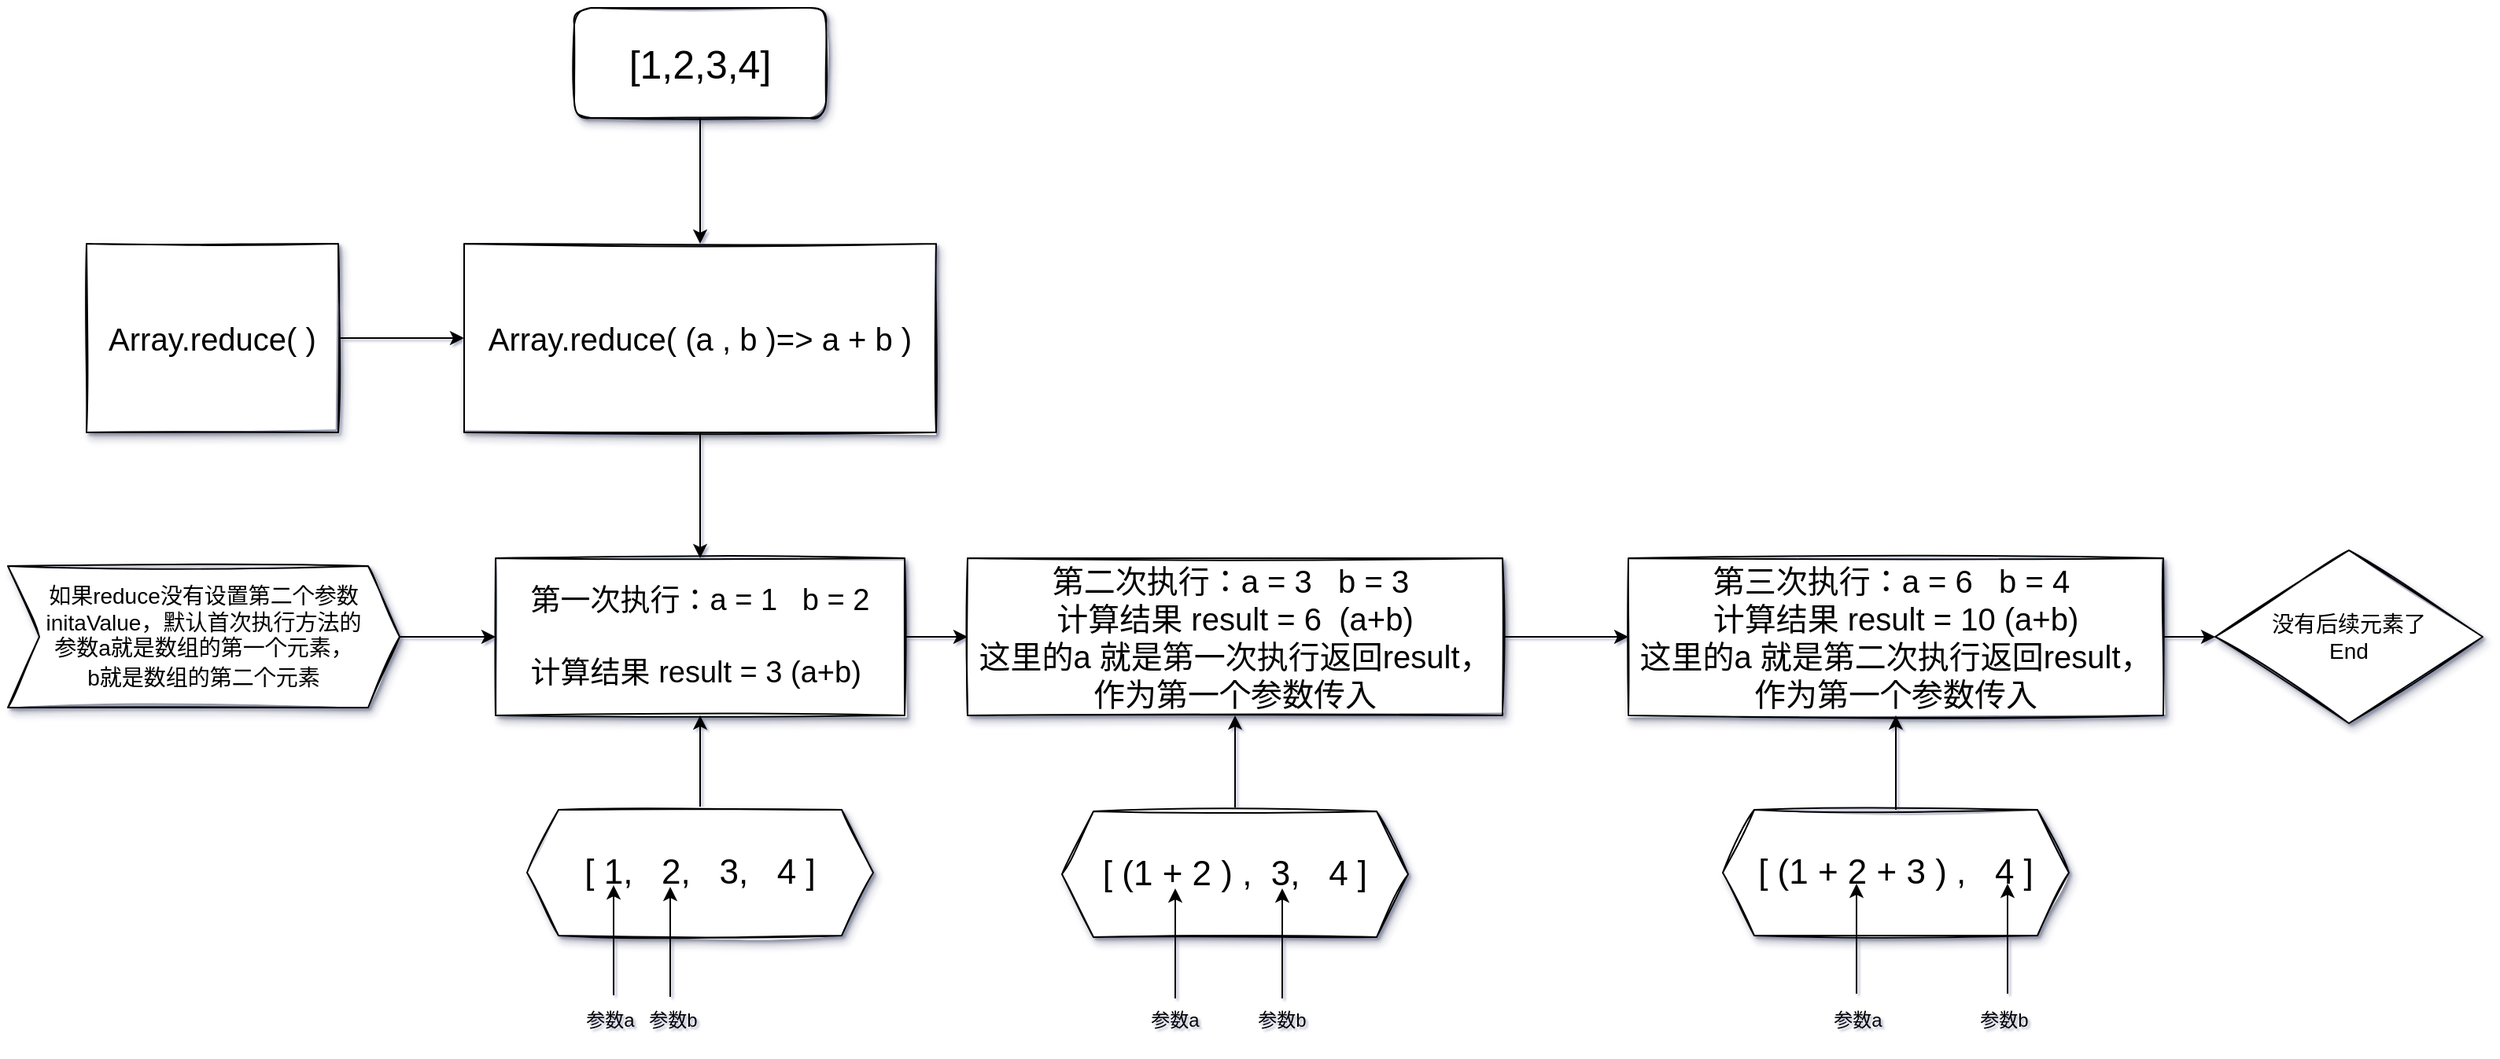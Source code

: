 <mxfile version="20.2.7" type="device"><diagram id="giXYprauO1NAkrxYGsyf" name="第 1 页"><mxGraphModel dx="946" dy="602" grid="0" gridSize="10" guides="1" tooltips="1" connect="1" arrows="1" fold="1" page="1" pageScale="1" pageWidth="1600" pageHeight="1200" background="none" math="0" shadow="1"><root><mxCell id="0"/><mxCell id="1" parent="0"/><mxCell id="M-DD6esMJHqpm5iRY7S0-5" value="" style="edgeStyle=orthogonalEdgeStyle;rounded=0;orthogonalLoop=1;jettySize=auto;html=1;fontSize=16;" parent="1" source="M-DD6esMJHqpm5iRY7S0-1" target="M-DD6esMJHqpm5iRY7S0-4" edge="1"><mxGeometry relative="1" as="geometry"/></mxCell><mxCell id="M-DD6esMJHqpm5iRY7S0-1" value="&lt;font style=&quot;font-size: 20px;&quot;&gt;Array.reduce( )&lt;/font&gt;" style="rounded=0;whiteSpace=wrap;html=1;sketch=1;shadow=1;" parent="1" vertex="1"><mxGeometry x="80" y="320" width="160" height="120" as="geometry"/></mxCell><mxCell id="M-DD6esMJHqpm5iRY7S0-6" value="" style="edgeStyle=orthogonalEdgeStyle;rounded=0;orthogonalLoop=1;jettySize=auto;html=1;fontSize=16;" parent="1" source="M-DD6esMJHqpm5iRY7S0-2" target="M-DD6esMJHqpm5iRY7S0-4" edge="1"><mxGeometry relative="1" as="geometry"/></mxCell><mxCell id="M-DD6esMJHqpm5iRY7S0-2" value="&lt;font style=&quot;font-size: 25px;&quot;&gt;[1,2,3,4]&lt;/font&gt;" style="rounded=1;whiteSpace=wrap;html=1;shadow=1;sketch=1;fontSize=16;" parent="1" vertex="1"><mxGeometry x="390" y="170" width="160" height="70" as="geometry"/></mxCell><mxCell id="M-DD6esMJHqpm5iRY7S0-8" value="" style="edgeStyle=orthogonalEdgeStyle;rounded=0;orthogonalLoop=1;jettySize=auto;html=1;fontSize=16;" parent="1" source="M-DD6esMJHqpm5iRY7S0-4" target="M-DD6esMJHqpm5iRY7S0-7" edge="1"><mxGeometry relative="1" as="geometry"/></mxCell><mxCell id="M-DD6esMJHqpm5iRY7S0-4" value="&lt;font style=&quot;font-size: 20px;&quot;&gt;Array.reduce( (a , b )=&amp;gt; a + b )&lt;/font&gt;" style="rounded=0;whiteSpace=wrap;html=1;sketch=1;shadow=1;" parent="1" vertex="1"><mxGeometry x="320" y="320" width="300" height="120" as="geometry"/></mxCell><mxCell id="M-DD6esMJHqpm5iRY7S0-10" value="" style="edgeStyle=orthogonalEdgeStyle;rounded=0;orthogonalLoop=1;jettySize=auto;html=1;fontSize=16;" parent="1" source="M-DD6esMJHqpm5iRY7S0-7" target="M-DD6esMJHqpm5iRY7S0-9" edge="1"><mxGeometry relative="1" as="geometry"/></mxCell><mxCell id="M-DD6esMJHqpm5iRY7S0-7" value="&lt;div style=&quot;font-size: 19px;&quot;&gt;&lt;span style=&quot;background-color: initial;&quot;&gt;&lt;font style=&quot;font-size: 19px;&quot;&gt;第一次执行：a = 1&amp;nbsp; &amp;nbsp;b = 2&lt;/font&gt;&lt;/span&gt;&lt;/div&gt;&lt;div style=&quot;font-size: 19px;&quot;&gt;&lt;span style=&quot;background-color: initial;&quot;&gt;&lt;font style=&quot;font-size: 19px;&quot;&gt;&lt;br&gt;&amp;nbsp; &amp;nbsp;计算结果 result = 3 (a+b)&amp;nbsp; &amp;nbsp;&amp;nbsp;&lt;/font&gt;&lt;/span&gt;&lt;/div&gt;" style="whiteSpace=wrap;html=1;rounded=0;sketch=1;shadow=1;align=center;verticalAlign=middle;" parent="1" vertex="1"><mxGeometry x="340" y="520" width="260" height="100" as="geometry"/></mxCell><mxCell id="M-DD6esMJHqpm5iRY7S0-27" value="" style="edgeStyle=orthogonalEdgeStyle;rounded=0;orthogonalLoop=1;jettySize=auto;html=1;fontSize=12;" parent="1" source="M-DD6esMJHqpm5iRY7S0-9" target="M-DD6esMJHqpm5iRY7S0-26" edge="1"><mxGeometry relative="1" as="geometry"/></mxCell><mxCell id="M-DD6esMJHqpm5iRY7S0-9" value="&lt;blockquote style=&quot;margin: 0 0 0 40px; border: none; padding: 0px;&quot;&gt;&lt;/blockquote&gt;&lt;span style=&quot;background-color: initial; font-size: 20px;&quot;&gt;&lt;font style=&quot;font-size: 20px;&quot;&gt;&lt;div style=&quot;&quot;&gt;&lt;br&gt;&lt;/div&gt;&lt;div style=&quot;&quot;&gt;&lt;span style=&quot;background-color: initial;&quot;&gt;第二次执行：a = 3&amp;nbsp; &amp;nbsp;b = 3&amp;nbsp;&lt;/span&gt;&lt;/div&gt;&lt;div style=&quot;&quot;&gt;计算结果 result = 6&amp;nbsp; (a+b)&lt;/div&gt;&lt;div style=&quot;&quot;&gt;这里的a 就是第一次执行返回result，作为第一个参数传入&lt;span style=&quot;background-color: initial;&quot;&gt;&lt;br&gt;&lt;/span&gt;&lt;/div&gt;&lt;/font&gt;&lt;/span&gt;&lt;div style=&quot;font-size: 20px;&quot;&gt;&lt;span style=&quot;background-color: initial;&quot;&gt;&lt;div style=&quot;&quot;&gt;&lt;span style=&quot;background-color: initial;&quot;&gt;&lt;font style=&quot;font-size: 20px;&quot;&gt;&amp;nbsp;&amp;nbsp;&lt;/font&gt;&lt;/span&gt;&lt;/div&gt;&lt;/span&gt;&lt;/div&gt;" style="whiteSpace=wrap;html=1;rounded=0;sketch=1;shadow=1;align=center;verticalAlign=middle;" parent="1" vertex="1"><mxGeometry x="640" y="520" width="340" height="100" as="geometry"/></mxCell><mxCell id="M-DD6esMJHqpm5iRY7S0-14" value="" style="edgeStyle=orthogonalEdgeStyle;rounded=0;orthogonalLoop=1;jettySize=auto;html=1;fontSize=16;" parent="1" source="M-DD6esMJHqpm5iRY7S0-13" target="M-DD6esMJHqpm5iRY7S0-7" edge="1"><mxGeometry relative="1" as="geometry"/></mxCell><mxCell id="M-DD6esMJHqpm5iRY7S0-13" value="&lt;font style=&quot;font-size: 22px;&quot;&gt;[ 1,&amp;nbsp; &amp;nbsp;2,&amp;nbsp; &amp;nbsp;3,&amp;nbsp; &amp;nbsp;4 ]&lt;/font&gt;" style="shape=hexagon;perimeter=hexagonPerimeter2;whiteSpace=wrap;html=1;fixedSize=1;shadow=1;sketch=1;fontSize=16;" parent="1" vertex="1"><mxGeometry x="360" y="680" width="220" height="80" as="geometry"/></mxCell><mxCell id="M-DD6esMJHqpm5iRY7S0-15" value="" style="endArrow=classic;html=1;rounded=0;fontSize=16;" parent="1" edge="1"><mxGeometry width="50" height="50" relative="1" as="geometry"><mxPoint x="415" y="798" as="sourcePoint"/><mxPoint x="415" y="728" as="targetPoint"/></mxGeometry></mxCell><mxCell id="M-DD6esMJHqpm5iRY7S0-16" value="" style="endArrow=classic;html=1;rounded=0;fontSize=16;" parent="1" edge="1"><mxGeometry width="50" height="50" relative="1" as="geometry"><mxPoint x="451" y="799" as="sourcePoint"/><mxPoint x="451" y="729" as="targetPoint"/></mxGeometry></mxCell><mxCell id="M-DD6esMJHqpm5iRY7S0-17" value="&lt;font style=&quot;font-size: 12px;&quot;&gt;参数a&lt;/font&gt;" style="text;html=1;strokeColor=none;fillColor=none;align=center;verticalAlign=middle;whiteSpace=wrap;rounded=0;shadow=1;sketch=1;fontSize=16;" parent="1" vertex="1"><mxGeometry x="383" y="797" width="60" height="30" as="geometry"/></mxCell><mxCell id="M-DD6esMJHqpm5iRY7S0-18" value="&lt;font style=&quot;font-size: 12px;&quot;&gt;参数b&lt;/font&gt;" style="text;html=1;strokeColor=none;fillColor=none;align=center;verticalAlign=middle;whiteSpace=wrap;rounded=0;shadow=1;sketch=1;fontSize=16;" parent="1" vertex="1"><mxGeometry x="423" y="797" width="60" height="30" as="geometry"/></mxCell><mxCell id="M-DD6esMJHqpm5iRY7S0-30" value="" style="edgeStyle=orthogonalEdgeStyle;rounded=0;orthogonalLoop=1;jettySize=auto;html=1;fontSize=12;" parent="1" source="M-DD6esMJHqpm5iRY7S0-20" target="M-DD6esMJHqpm5iRY7S0-9" edge="1"><mxGeometry relative="1" as="geometry"/></mxCell><mxCell id="M-DD6esMJHqpm5iRY7S0-20" value="&lt;font style=&quot;font-size: 22px;&quot;&gt;[ (1 + 2 ) ,&amp;nbsp; 3,&amp;nbsp; &amp;nbsp;4 ]&lt;/font&gt;" style="shape=hexagon;perimeter=hexagonPerimeter2;whiteSpace=wrap;html=1;fixedSize=1;shadow=1;sketch=1;fontSize=16;" parent="1" vertex="1"><mxGeometry x="700" y="681" width="220" height="80" as="geometry"/></mxCell><mxCell id="M-DD6esMJHqpm5iRY7S0-22" value="" style="endArrow=classic;html=1;rounded=0;fontSize=16;" parent="1" edge="1"><mxGeometry width="50" height="50" relative="1" as="geometry"><mxPoint x="772" y="800" as="sourcePoint"/><mxPoint x="772" y="730" as="targetPoint"/></mxGeometry></mxCell><mxCell id="M-DD6esMJHqpm5iRY7S0-23" value="" style="endArrow=classic;html=1;rounded=0;fontSize=16;" parent="1" edge="1"><mxGeometry width="50" height="50" relative="1" as="geometry"><mxPoint x="840" y="800" as="sourcePoint"/><mxPoint x="840" y="730" as="targetPoint"/></mxGeometry></mxCell><mxCell id="M-DD6esMJHqpm5iRY7S0-24" value="&lt;font style=&quot;font-size: 12px;&quot;&gt;参数a&lt;/font&gt;" style="text;html=1;strokeColor=none;fillColor=none;align=center;verticalAlign=middle;whiteSpace=wrap;rounded=0;shadow=1;sketch=1;fontSize=16;" parent="1" vertex="1"><mxGeometry x="742" y="797" width="60" height="30" as="geometry"/></mxCell><mxCell id="M-DD6esMJHqpm5iRY7S0-25" value="&lt;font style=&quot;font-size: 12px;&quot;&gt;参数b&lt;/font&gt;" style="text;html=1;strokeColor=none;fillColor=none;align=center;verticalAlign=middle;whiteSpace=wrap;rounded=0;shadow=1;sketch=1;fontSize=16;" parent="1" vertex="1"><mxGeometry x="810" y="797" width="60" height="30" as="geometry"/></mxCell><mxCell id="M-DD6esMJHqpm5iRY7S0-29" value="" style="edgeStyle=orthogonalEdgeStyle;rounded=0;orthogonalLoop=1;jettySize=auto;html=1;fontSize=12;" parent="1" source="M-DD6esMJHqpm5iRY7S0-26" target="M-DD6esMJHqpm5iRY7S0-28" edge="1"><mxGeometry relative="1" as="geometry"/></mxCell><mxCell id="M-DD6esMJHqpm5iRY7S0-26" value="&lt;blockquote style=&quot;margin: 0 0 0 40px; border: none; padding: 0px;&quot;&gt;&lt;/blockquote&gt;&lt;span style=&quot;background-color: initial; font-size: 20px;&quot;&gt;&lt;font style=&quot;font-size: 20px;&quot;&gt;&lt;div style=&quot;&quot;&gt;&lt;br&gt;&lt;/div&gt;&lt;div style=&quot;&quot;&gt;&lt;span style=&quot;background-color: initial;&quot;&gt;第三次执行：a = 6&amp;nbsp; &amp;nbsp;b = 4&amp;nbsp;&lt;/span&gt;&lt;br&gt;&lt;/div&gt;&lt;div style=&quot;&quot;&gt;&lt;span style=&quot;background-color: initial;&quot;&gt;计算结果 result = 10 (a+b)&lt;/span&gt;&lt;/div&gt;&lt;div style=&quot;&quot;&gt;这里的a 就是第二次执行返回result，作为第一个参数传入&lt;span style=&quot;background-color: initial;&quot;&gt;&lt;br&gt;&lt;/span&gt;&lt;/div&gt;&lt;/font&gt;&lt;/span&gt;&lt;div style=&quot;font-size: 20px;&quot;&gt;&lt;span style=&quot;background-color: initial;&quot;&gt;&lt;div style=&quot;&quot;&gt;&lt;span style=&quot;background-color: initial;&quot;&gt;&lt;font style=&quot;font-size: 20px;&quot;&gt;&amp;nbsp;&amp;nbsp;&lt;/font&gt;&lt;/span&gt;&lt;/div&gt;&lt;/span&gt;&lt;/div&gt;" style="whiteSpace=wrap;html=1;rounded=0;sketch=1;shadow=1;align=center;verticalAlign=middle;" parent="1" vertex="1"><mxGeometry x="1060" y="520" width="340" height="100" as="geometry"/></mxCell><mxCell id="M-DD6esMJHqpm5iRY7S0-28" value="&lt;font style=&quot;font-size: 14px;&quot;&gt;没有后续元素了&lt;br&gt;End&lt;/font&gt;" style="rhombus;whiteSpace=wrap;html=1;rounded=0;sketch=1;shadow=1;" parent="1" vertex="1"><mxGeometry x="1433" y="515" width="170" height="110" as="geometry"/></mxCell><mxCell id="M-DD6esMJHqpm5iRY7S0-33" value="" style="edgeStyle=orthogonalEdgeStyle;rounded=0;orthogonalLoop=1;jettySize=auto;html=1;fontSize=12;" parent="1" source="M-DD6esMJHqpm5iRY7S0-31" target="M-DD6esMJHqpm5iRY7S0-26" edge="1"><mxGeometry relative="1" as="geometry"/></mxCell><mxCell id="M-DD6esMJHqpm5iRY7S0-31" value="&lt;font style=&quot;font-size: 22px;&quot;&gt;[ (1 + 2 + 3 ) ,&amp;nbsp; &amp;nbsp;4 ]&lt;/font&gt;" style="shape=hexagon;perimeter=hexagonPerimeter2;whiteSpace=wrap;html=1;fixedSize=1;shadow=1;sketch=1;fontSize=16;" parent="1" vertex="1"><mxGeometry x="1120" y="680" width="220" height="80" as="geometry"/></mxCell><mxCell id="M-DD6esMJHqpm5iRY7S0-34" value="" style="endArrow=classic;html=1;rounded=0;fontSize=16;" parent="1" edge="1"><mxGeometry width="50" height="50" relative="1" as="geometry"><mxPoint x="1205" y="797" as="sourcePoint"/><mxPoint x="1205" y="727" as="targetPoint"/></mxGeometry></mxCell><mxCell id="M-DD6esMJHqpm5iRY7S0-35" value="" style="endArrow=classic;html=1;rounded=0;fontSize=16;" parent="1" edge="1"><mxGeometry width="50" height="50" relative="1" as="geometry"><mxPoint x="1301" y="797" as="sourcePoint"/><mxPoint x="1301" y="727" as="targetPoint"/></mxGeometry></mxCell><mxCell id="M-DD6esMJHqpm5iRY7S0-36" value="&lt;font style=&quot;font-size: 12px;&quot;&gt;参数a&lt;/font&gt;" style="text;html=1;strokeColor=none;fillColor=none;align=center;verticalAlign=middle;whiteSpace=wrap;rounded=0;shadow=1;sketch=1;fontSize=16;" parent="1" vertex="1"><mxGeometry x="1176" y="797" width="60" height="30" as="geometry"/></mxCell><mxCell id="M-DD6esMJHqpm5iRY7S0-37" value="&lt;font style=&quot;font-size: 12px;&quot;&gt;参数b&lt;/font&gt;" style="text;html=1;strokeColor=none;fillColor=none;align=center;verticalAlign=middle;whiteSpace=wrap;rounded=0;shadow=1;sketch=1;fontSize=16;" parent="1" vertex="1"><mxGeometry x="1269" y="797" width="60" height="30" as="geometry"/></mxCell><mxCell id="M-DD6esMJHqpm5iRY7S0-40" value="" style="edgeStyle=orthogonalEdgeStyle;rounded=0;orthogonalLoop=1;jettySize=auto;html=1;fontSize=12;" parent="1" source="M-DD6esMJHqpm5iRY7S0-38" target="M-DD6esMJHqpm5iRY7S0-7" edge="1"><mxGeometry relative="1" as="geometry"/></mxCell><mxCell id="M-DD6esMJHqpm5iRY7S0-38" value="&lt;blockquote style=&quot;margin: 0 0 0 40px; border: none; padding: 0px;&quot;&gt;&lt;/blockquote&gt;&lt;font style=&quot;font-size: 14px;&quot;&gt;&lt;span style=&quot;background-color: initial;&quot;&gt;如果reduce没有设置第二个参数&lt;/span&gt;&lt;br&gt;initaValue，默认首次执行方法的&lt;br&gt;参数a就是数组的第一个元素，&lt;br&gt;b就是数组的第二个元素&lt;/font&gt;&lt;span style=&quot;color: rgb(255, 255, 255); font-family: monospace; font-size: 16px; background-color: rgb(52, 52, 52);&quot;&gt;&lt;br&gt;&lt;/span&gt;" style="shape=step;perimeter=stepPerimeter;whiteSpace=wrap;html=1;fixedSize=1;rounded=0;sketch=1;shadow=1;align=center;verticalAlign=middle;" parent="1" vertex="1"><mxGeometry x="30" y="525" width="249" height="90" as="geometry"/></mxCell></root></mxGraphModel></diagram></mxfile>